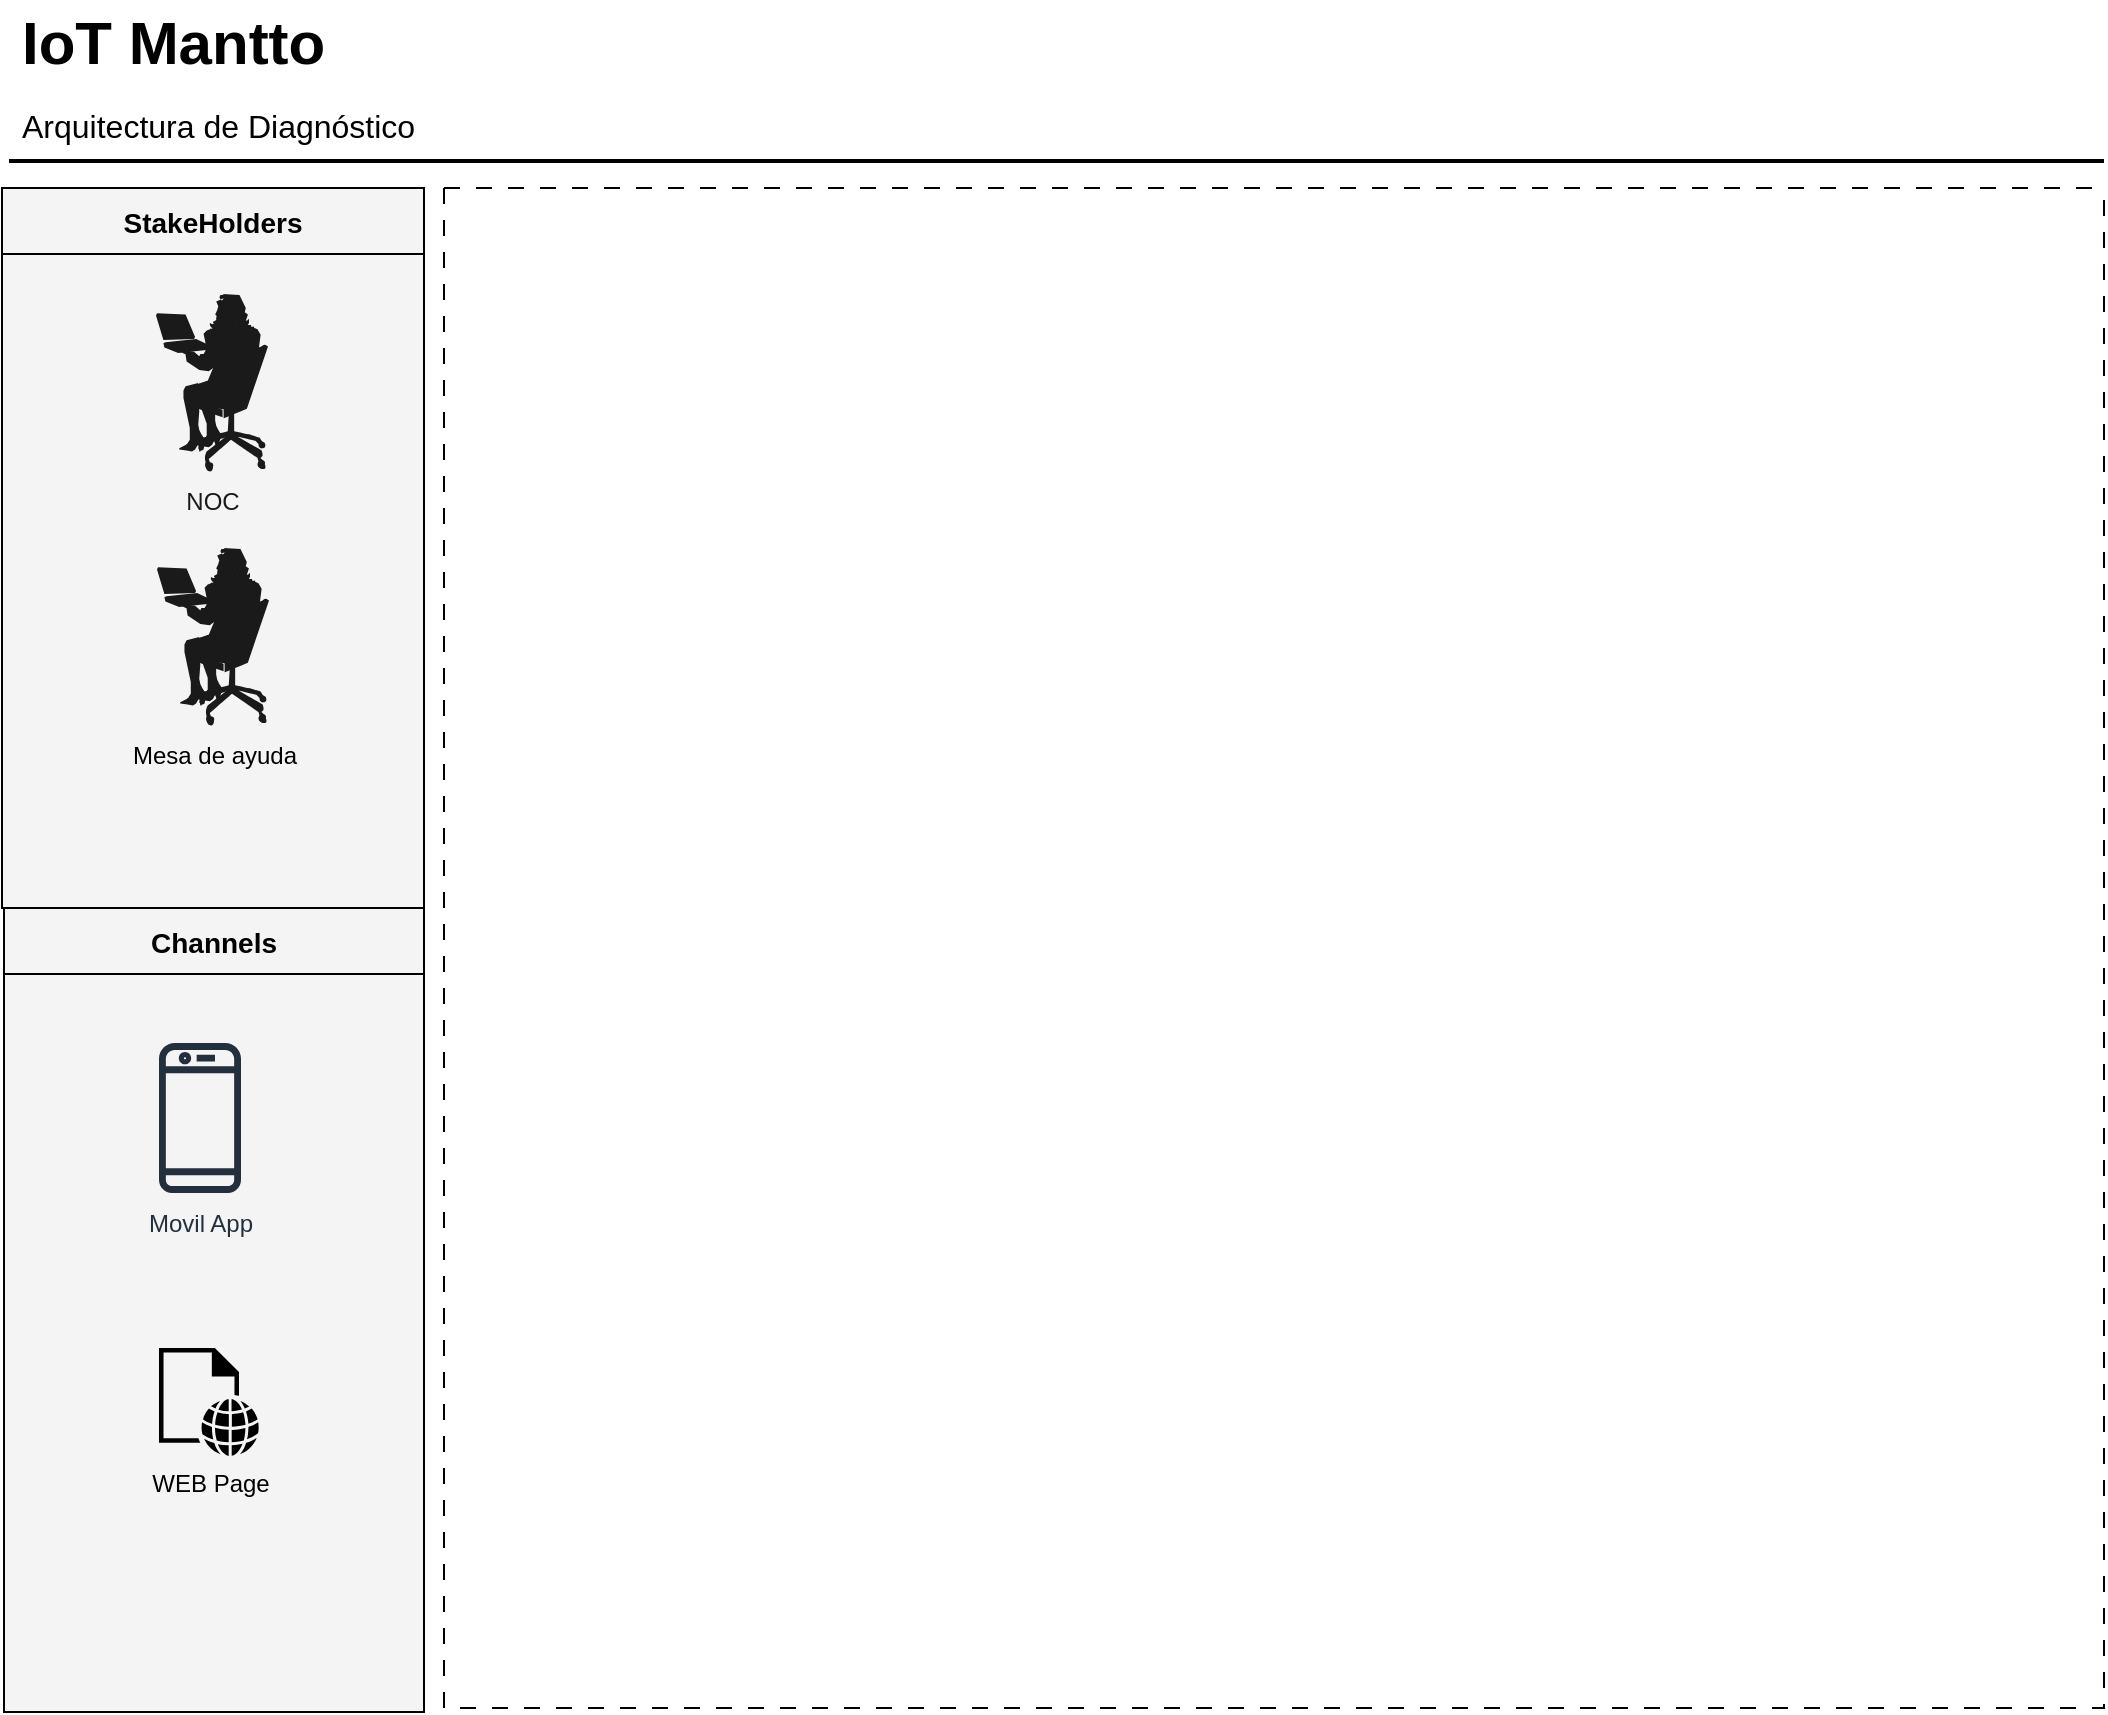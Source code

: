 <mxfile version="22.1.11" type="github">
  <diagram id="Ht1M8jgEwFfnCIfOTk4-" name="Page-1">
    <mxGraphModel dx="1980" dy="1084" grid="1" gridSize="10" guides="1" tooltips="1" connect="1" arrows="1" fold="1" page="1" pageScale="1" pageWidth="827" pageHeight="1169" math="0" shadow="0">
      <root>
        <mxCell id="0" />
        <mxCell id="1" parent="0" />
        <mxCell id="-QjtrjUzRDEMRZ5MF8oH-47" value="IoT Mantto" style="text;html=1;resizable=0;points=[];autosize=1;align=left;verticalAlign=top;spacingTop=-4;fontSize=30;fontStyle=1;labelBackgroundColor=none;" parent="1" vertex="1">
          <mxGeometry x="36.5" y="26.5" width="180" height="40" as="geometry" />
        </mxCell>
        <mxCell id="-QjtrjUzRDEMRZ5MF8oH-48" value="Arquitectura de Diagnóstico&amp;nbsp;" style="text;html=1;resizable=0;points=[];autosize=1;align=left;verticalAlign=top;spacingTop=-4;fontSize=16;labelBackgroundColor=none;" parent="1" vertex="1">
          <mxGeometry x="36.5" y="76.5" width="220" height="30" as="geometry" />
        </mxCell>
        <mxCell id="SCVMTBWpLvtzJIhz15lM-1" value="" style="line;strokeWidth=2;html=1;fontSize=14;labelBackgroundColor=none;" parent="1" vertex="1">
          <mxGeometry x="32.5" y="101.5" width="1047.5" height="10" as="geometry" />
        </mxCell>
        <mxCell id="jZVaUwOg5UY3L9NAnvdq-59" value="StakeHolders" style="swimlane;fontSize=14;align=center;swimlaneFillColor=#f4f4f4;fillColor=#f4f4f4;startSize=33;container=1;pointerEvents=0;collapsible=0;recursiveResize=0;" parent="1" vertex="1">
          <mxGeometry x="29" y="120" width="211" height="360" as="geometry" />
        </mxCell>
        <mxCell id="e8etL6K2DBiOjURZ3ap9-7" value="&lt;font color=&quot;#000000&quot;&gt;Mesa de ayuda&lt;/font&gt;" style="shape=mxgraph.cisco.people.sitting_woman;html=1;pointerEvents=1;dashed=0;fillColor=#1A1A1A;strokeColor=#314354;strokeWidth=2;verticalLabelPosition=bottom;verticalAlign=top;align=center;outlineConnect=0;fontColor=#ffffff;" vertex="1" parent="jZVaUwOg5UY3L9NAnvdq-59">
          <mxGeometry x="77.5" y="180" width="56" height="90" as="geometry" />
        </mxCell>
        <mxCell id="e8etL6K2DBiOjURZ3ap9-17" value="&lt;font color=&quot;#1a1a1a&quot;&gt;NOC&lt;/font&gt;" style="shape=mxgraph.cisco.people.sitting_woman;html=1;pointerEvents=1;dashed=0;fillColor=#1A1A1A;strokeColor=#314354;strokeWidth=2;verticalLabelPosition=bottom;verticalAlign=top;align=center;outlineConnect=0;fontColor=#ffffff;" vertex="1" parent="jZVaUwOg5UY3L9NAnvdq-59">
          <mxGeometry x="77" y="53" width="56" height="90" as="geometry" />
        </mxCell>
        <mxCell id="jZVaUwOg5UY3L9NAnvdq-62" value="Channels" style="swimlane;fontSize=14;align=center;swimlaneFillColor=#f4f4f4;fillColor=#f4f4f4;startSize=33;container=1;pointerEvents=0;collapsible=0;recursiveResize=0;" parent="1" vertex="1">
          <mxGeometry x="30" y="480" width="210" height="402" as="geometry" />
        </mxCell>
        <mxCell id="e8etL6K2DBiOjURZ3ap9-20" value="Movil App" style="sketch=0;outlineConnect=0;fontColor=#232F3E;gradientColor=none;fillColor=#232F3D;strokeColor=none;dashed=0;verticalLabelPosition=bottom;verticalAlign=top;align=center;html=1;fontSize=12;fontStyle=0;aspect=fixed;pointerEvents=1;shape=mxgraph.aws4.mobile_client;" vertex="1" parent="jZVaUwOg5UY3L9NAnvdq-62">
          <mxGeometry x="77.5" y="66" width="41" height="78" as="geometry" />
        </mxCell>
        <mxCell id="e8etL6K2DBiOjURZ3ap9-22" value="WEB Page" style="sketch=0;pointerEvents=1;shadow=0;dashed=0;html=1;strokeColor=none;fillColor=#000000;labelPosition=center;verticalLabelPosition=bottom;verticalAlign=top;outlineConnect=0;align=center;shape=mxgraph.office.concepts.web_page;" vertex="1" parent="jZVaUwOg5UY3L9NAnvdq-62">
          <mxGeometry x="77.5" y="220" width="50" height="54" as="geometry" />
        </mxCell>
        <mxCell id="e8etL6K2DBiOjURZ3ap9-23" value="" style="swimlane;startSize=0;dashed=1;dashPattern=8 8;" vertex="1" parent="1">
          <mxGeometry x="250" y="120" width="830" height="760" as="geometry" />
        </mxCell>
      </root>
    </mxGraphModel>
  </diagram>
</mxfile>
